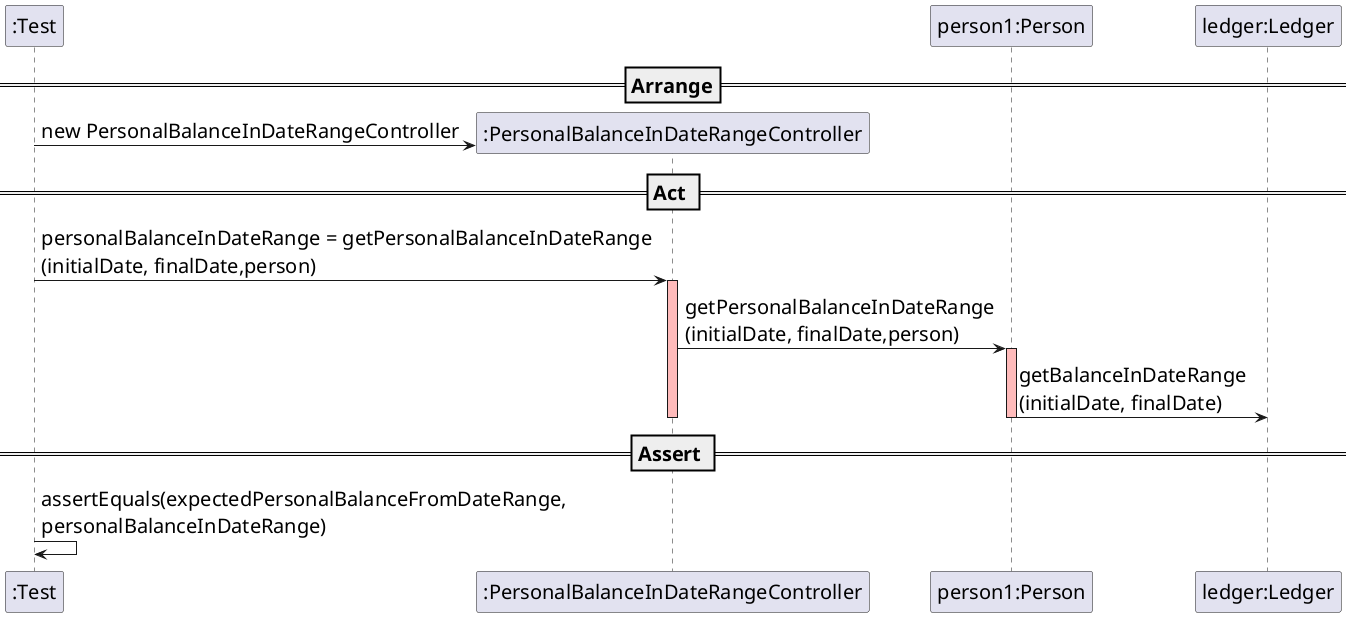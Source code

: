 @startuml

skinparam DefaultFontSize 20
create ":Test"

==Arrange==
create ":PersonalBalanceInDateRangeController"
":Test" -> ":PersonalBalanceInDateRangeController" : new PersonalBalanceInDateRangeController

participant "person1:Person"

participant "ledger:Ledger"


== Act ==

":Test" -> ":PersonalBalanceInDateRangeController" : personalBalanceInDateRange = getPersonalBalanceInDateRange\n(initialDate, finalDate,person)
activate ":PersonalBalanceInDateRangeController"  #FFBBBB

":PersonalBalanceInDateRangeController" -> "person1:Person" :getPersonalBalanceInDateRange\n(initialDate, finalDate,person)
activate "person1:Person"  #FFBBBB

"person1:Person" -> "ledger:Ledger": getBalanceInDateRange\n(initialDate, finalDate)
deactivate "person1:Person"  #FFBBBB
deactivate ":PersonalBalanceInDateRangeController"  #FFBBBB

== Assert ==

":Test" -> ":Test" : assertEquals(expectedPersonalBalanceFromDateRange, \npersonalBalanceInDateRange)


@enduml
